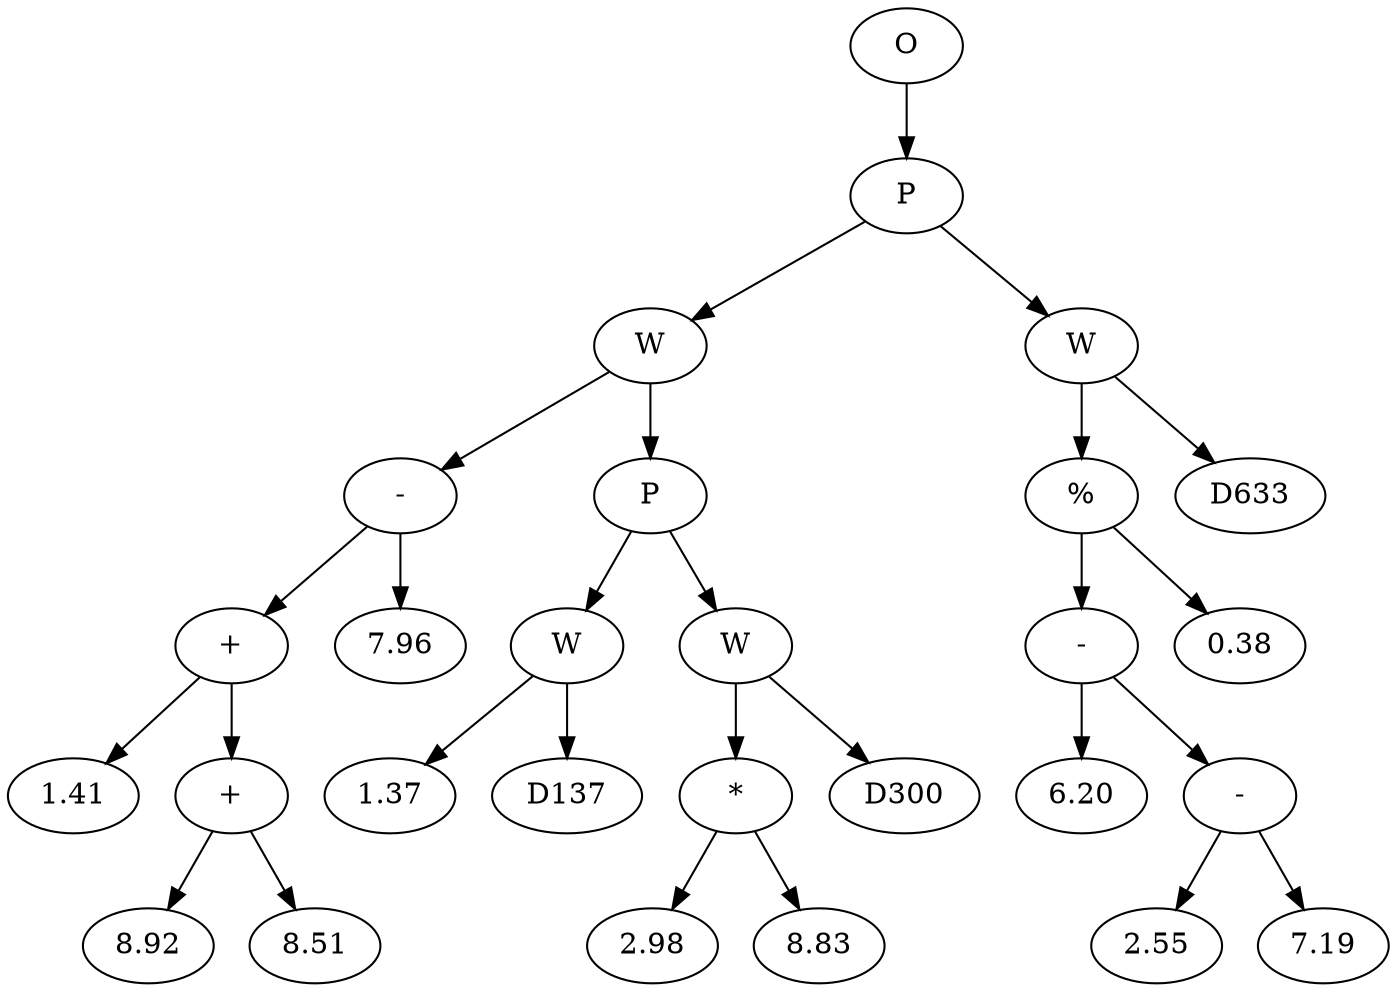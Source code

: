 // Tree
digraph {
	15567426 [label=O]
	15567427 [label=P]
	15567426 -> 15567427
	15567428 [label=W]
	15567427 -> 15567428
	15567429 [label="-"]
	15567428 -> 15567429
	15567430 [label="+"]
	15567429 -> 15567430
	15567431 [label=1.41]
	15567430 -> 15567431
	15567432 [label="+"]
	15567430 -> 15567432
	15567433 [label=8.92]
	15567432 -> 15567433
	15567434 [label=8.51]
	15567432 -> 15567434
	15567435 [label=7.96]
	15567429 -> 15567435
	15567436 [label=P]
	15567428 -> 15567436
	15567437 [label=W]
	15567436 -> 15567437
	15567438 [label=1.37]
	15567437 -> 15567438
	15567439 [label=D137]
	15567437 -> 15567439
	15567440 [label=W]
	15567436 -> 15567440
	15567441 [label="*"]
	15567440 -> 15567441
	15567442 [label=2.98]
	15567441 -> 15567442
	15567443 [label=8.83]
	15567441 -> 15567443
	15567444 [label=D300]
	15567440 -> 15567444
	15567445 [label=W]
	15567427 -> 15567445
	15567446 [label="%"]
	15567445 -> 15567446
	15567447 [label="-"]
	15567446 -> 15567447
	15567448 [label=6.20]
	15567447 -> 15567448
	15567449 [label="-"]
	15567447 -> 15567449
	15567450 [label=2.55]
	15567449 -> 15567450
	15567451 [label=7.19]
	15567449 -> 15567451
	15567452 [label=0.38]
	15567446 -> 15567452
	15567453 [label=D633]
	15567445 -> 15567453
}
